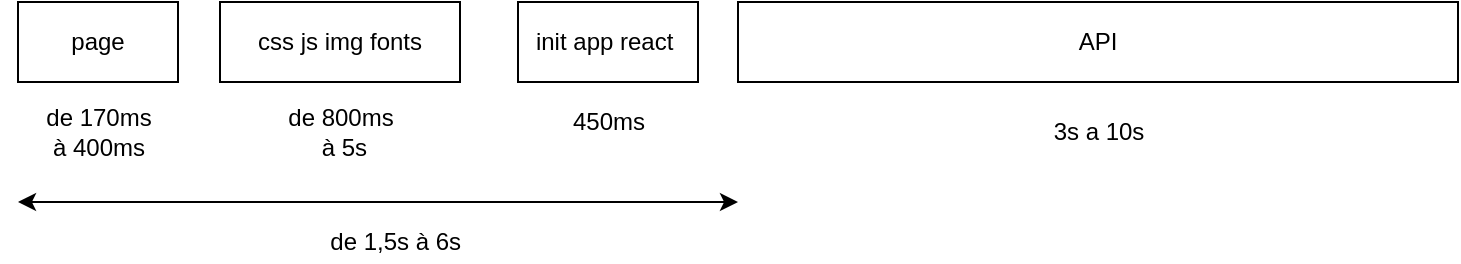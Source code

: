 <mxfile version="12.6.5" type="github">
  <diagram id="SFatx6inJWGA613mugG9" name="Page-1">
    <mxGraphModel dx="1386" dy="680" grid="1" gridSize="10" guides="1" tooltips="1" connect="1" arrows="1" fold="1" page="1" pageScale="1" pageWidth="850" pageHeight="1100" math="0" shadow="0">
      <root>
        <mxCell id="0"/>
        <mxCell id="1" value="user flow" style="locked=1;" parent="0" visible="0"/>
        <mxCell id="yeLjzOHxYckcCx6usaHH-2" value="actor" style="shape=umlActor;verticalLabelPosition=bottom;labelBackgroundColor=#ffffff;verticalAlign=top;html=1;outlineConnect=0;" parent="1" vertex="1">
          <mxGeometry x="10" y="180" width="40" height="75" as="geometry"/>
        </mxCell>
        <mxCell id="yeLjzOHxYckcCx6usaHH-8" value="" style="strokeWidth=1;shadow=0;dashed=0;align=center;html=1;shape=mxgraph.mockup.containers.browserWindow;rSize=0;strokeColor=#666666;strokeColor2=#008cff;strokeColor3=#c4c4c4;mainText=,;recursiveResize=0;" parent="1" vertex="1">
          <mxGeometry x="80" y="50" width="360" height="310" as="geometry"/>
        </mxCell>
        <mxCell id="yeLjzOHxYckcCx6usaHH-9" value="occ app" style="strokeWidth=1;shadow=0;dashed=0;align=center;html=1;shape=mxgraph.mockup.containers.anchor;fontSize=17;fontColor=#666666;align=left;" parent="yeLjzOHxYckcCx6usaHH-8" vertex="1">
          <mxGeometry x="60" y="12" width="110" height="26" as="geometry"/>
        </mxCell>
        <mxCell id="yeLjzOHxYckcCx6usaHH-10" value="https://cockpit.mydelivery.airbus.corp" style="strokeWidth=1;shadow=0;dashed=0;align=center;html=1;shape=mxgraph.mockup.containers.anchor;rSize=0;fontSize=12;fontColor=#666666;align=left;" parent="yeLjzOHxYckcCx6usaHH-8" vertex="1">
          <mxGeometry x="130" y="60" width="250" height="26" as="geometry"/>
        </mxCell>
        <mxCell id="yeLjzOHxYckcCx6usaHH-11" value="React app" style="rounded=1;whiteSpace=wrap;html=1;fontSize=17;fillColor=#dae8fc;strokeColor=#6c8ebf;fontColor=#007FFF;" parent="yeLjzOHxYckcCx6usaHH-8" vertex="1">
          <mxGeometry x="83" y="156" width="207" height="114" as="geometry"/>
        </mxCell>
        <mxCell id="yeLjzOHxYckcCx6usaHH-14" value="Platform API" style="ellipse;shape=cloud;whiteSpace=wrap;html=1;fontSize=17;fillColor=#ffe6cc;strokeColor=#d79b00;fontColor=#FF8000;" parent="1" vertex="1">
          <mxGeometry x="570" y="160" width="220" height="200" as="geometry"/>
        </mxCell>
        <mxCell id="yeLjzOHxYckcCx6usaHH-17" value="" style="endArrow=classic;startArrow=classic;html=1;fontSize=17;fontColor=#007FFF;fillColor=#f8cecc;strokeColor=#b85450;" parent="1" edge="1">
          <mxGeometry width="50" height="50" relative="1" as="geometry">
            <mxPoint x="460" y="217" as="sourcePoint"/>
            <mxPoint x="570" y="217" as="targetPoint"/>
          </mxGeometry>
        </mxCell>
        <mxCell id="yeLjzOHxYckcCx6usaHH-18" value="" style="endArrow=classic;startArrow=classic;html=1;fontSize=17;fontColor=#007FFF;fillColor=#f8cecc;strokeColor=#b85450;" parent="1" edge="1">
          <mxGeometry width="50" height="50" relative="1" as="geometry">
            <mxPoint x="460" y="238.5" as="sourcePoint"/>
            <mxPoint x="570" y="238.5" as="targetPoint"/>
          </mxGeometry>
        </mxCell>
        <mxCell id="yeLjzOHxYckcCx6usaHH-19" value="" style="endArrow=classic;startArrow=classic;html=1;fontSize=17;fontColor=#007FFF;fillColor=#f8cecc;strokeColor=#b85450;" parent="1" edge="1">
          <mxGeometry width="50" height="50" relative="1" as="geometry">
            <mxPoint x="460" y="290" as="sourcePoint"/>
            <mxPoint x="570" y="290" as="targetPoint"/>
          </mxGeometry>
        </mxCell>
        <mxCell id="yeLjzOHxYckcCx6usaHH-20" value="" style="endArrow=classic;startArrow=classic;html=1;fontSize=17;fontColor=#007FFF;fillColor=#f8cecc;strokeColor=#b85450;" parent="1" edge="1">
          <mxGeometry width="50" height="50" relative="1" as="geometry">
            <mxPoint x="460" y="310" as="sourcePoint"/>
            <mxPoint x="570" y="310" as="targetPoint"/>
          </mxGeometry>
        </mxCell>
        <mxCell id="yeLjzOHxYckcCx6usaHH-21" value="" style="endArrow=classic;startArrow=classic;html=1;fontSize=17;fontColor=#007FFF;fillColor=#f8cecc;strokeColor=#b85450;" parent="1" edge="1">
          <mxGeometry width="50" height="50" relative="1" as="geometry">
            <mxPoint x="460" y="329" as="sourcePoint"/>
            <mxPoint x="570" y="329" as="targetPoint"/>
          </mxGeometry>
        </mxCell>
        <mxCell id="yeLjzOHxYckcCx6usaHH-22" value="&lt;b&gt;&lt;font color=&quot;#cc0000&quot;&gt;...&lt;/font&gt;&lt;/b&gt;" style="text;html=1;align=center;verticalAlign=middle;resizable=0;points=[];autosize=1;fontSize=17;fontColor=#007FFF;" parent="1" vertex="1">
          <mxGeometry x="500" y="245" width="30" height="30" as="geometry"/>
        </mxCell>
        <mxCell id="yeLjzOHxYckcCx6usaHH-23" value="One page or action &lt;br&gt;could require &lt;br&gt;multiple API calls" style="text;html=1;align=center;verticalAlign=middle;resizable=0;points=[];autosize=1;fontSize=17;fontColor=#FF8000;" parent="1" vertex="1">
          <mxGeometry x="440" y="340" width="160" height="70" as="geometry"/>
        </mxCell>
        <mxCell id="Cu2Z_MZiyGJVQvHpQqnQ-1" value="loop problem" style="locked=1;" parent="0" visible="0"/>
        <mxCell id="Cu2Z_MZiyGJVQvHpQqnQ-2" value="" style="shape=mxgraph.bpmn.loop;html=1;outlineConnect=0;" parent="Cu2Z_MZiyGJVQvHpQqnQ-1" vertex="1">
          <mxGeometry x="250" y="130" width="40" height="34" as="geometry"/>
        </mxCell>
        <mxCell id="Cu2Z_MZiyGJVQvHpQqnQ-4" value="elem1&lt;br&gt;&lt;br&gt;...&lt;br&gt;&lt;br&gt;....&lt;br&gt;&lt;br&gt;&lt;br&gt;elem N&lt;br&gt;&lt;br&gt;" style="rounded=0;whiteSpace=wrap;html=1;" parent="Cu2Z_MZiyGJVQvHpQqnQ-1" vertex="1">
          <mxGeometry x="140" y="110" width="90" height="170" as="geometry"/>
        </mxCell>
        <mxCell id="Cu2Z_MZiyGJVQvHpQqnQ-5" value="sub elem 1&lt;br&gt;...&lt;br&gt;&lt;br&gt;sub elem W&lt;br&gt;" style="rounded=0;whiteSpace=wrap;html=1;" parent="Cu2Z_MZiyGJVQvHpQqnQ-1" vertex="1">
          <mxGeometry x="290" y="164" width="70" height="76" as="geometry"/>
        </mxCell>
        <mxCell id="Cu2Z_MZiyGJVQvHpQqnQ-6" value="" style="shape=mxgraph.bpmn.loop;html=1;outlineConnect=0;" parent="Cu2Z_MZiyGJVQvHpQqnQ-1" vertex="1">
          <mxGeometry x="380" y="185" width="40" height="34" as="geometry"/>
        </mxCell>
        <mxCell id="Cu2Z_MZiyGJVQvHpQqnQ-7" value="sub sub ..." style="rounded=0;whiteSpace=wrap;html=1;" parent="Cu2Z_MZiyGJVQvHpQqnQ-1" vertex="1">
          <mxGeometry x="430" y="204" width="70" height="76" as="geometry"/>
        </mxCell>
        <mxCell id="Cu2Z_MZiyGJVQvHpQqnQ-8" value="loop" style="text;html=1;align=center;verticalAlign=middle;resizable=0;points=[];autosize=1;" parent="Cu2Z_MZiyGJVQvHpQqnQ-1" vertex="1">
          <mxGeometry x="250" y="110" width="40" height="20" as="geometry"/>
        </mxCell>
        <mxCell id="Cu2Z_MZiyGJVQvHpQqnQ-9" value="loop" style="text;html=1;align=center;verticalAlign=middle;resizable=0;points=[];autosize=1;" parent="Cu2Z_MZiyGJVQvHpQqnQ-1" vertex="1">
          <mxGeometry x="380" y="164" width="40" height="20" as="geometry"/>
        </mxCell>
        <mxCell id="Cu2Z_MZiyGJVQvHpQqnQ-10" value="Limiter le nombre d&#39;éléments&lt;br&gt;&amp;nbsp;de plus haut niveau sera souvent &lt;br&gt;un facteur d&#39;amélioration des performances" style="text;html=1;align=center;verticalAlign=middle;resizable=0;points=[];autosize=1;" parent="Cu2Z_MZiyGJVQvHpQqnQ-1" vertex="1">
          <mxGeometry x="70" y="300" width="250" height="50" as="geometry"/>
        </mxCell>
        <mxCell id="66aSbUPal-WNDFXzIOLL-1" value="timeline" parent="0"/>
        <mxCell id="66aSbUPal-WNDFXzIOLL-3" value="page" style="rounded=0;whiteSpace=wrap;html=1;" vertex="1" parent="66aSbUPal-WNDFXzIOLL-1">
          <mxGeometry x="40" y="140" width="80" height="40" as="geometry"/>
        </mxCell>
        <mxCell id="66aSbUPal-WNDFXzIOLL-4" value="css js img fonts" style="rounded=0;whiteSpace=wrap;html=1;" vertex="1" parent="66aSbUPal-WNDFXzIOLL-1">
          <mxGeometry x="141" y="140" width="120" height="40" as="geometry"/>
        </mxCell>
        <mxCell id="66aSbUPal-WNDFXzIOLL-5" value="init app react&amp;nbsp;" style="rounded=0;whiteSpace=wrap;html=1;" vertex="1" parent="66aSbUPal-WNDFXzIOLL-1">
          <mxGeometry x="290" y="140" width="90" height="40" as="geometry"/>
        </mxCell>
        <mxCell id="66aSbUPal-WNDFXzIOLL-6" value="API" style="rounded=0;whiteSpace=wrap;html=1;" vertex="1" parent="66aSbUPal-WNDFXzIOLL-1">
          <mxGeometry x="400" y="140" width="360" height="40" as="geometry"/>
        </mxCell>
        <mxCell id="66aSbUPal-WNDFXzIOLL-9" value="de 170ms &lt;br&gt;à 400ms" style="text;html=1;align=center;verticalAlign=middle;resizable=0;points=[];autosize=1;" vertex="1" parent="66aSbUPal-WNDFXzIOLL-1">
          <mxGeometry x="45" y="190" width="70" height="30" as="geometry"/>
        </mxCell>
        <mxCell id="66aSbUPal-WNDFXzIOLL-10" value="de 800ms&lt;br&gt;&amp;nbsp;à&amp;nbsp;5s" style="text;html=1;align=center;verticalAlign=middle;resizable=0;points=[];autosize=1;" vertex="1" parent="66aSbUPal-WNDFXzIOLL-1">
          <mxGeometry x="166" y="190" width="70" height="30" as="geometry"/>
        </mxCell>
        <mxCell id="66aSbUPal-WNDFXzIOLL-11" value="450ms" style="text;html=1;align=center;verticalAlign=middle;resizable=0;points=[];autosize=1;" vertex="1" parent="66aSbUPal-WNDFXzIOLL-1">
          <mxGeometry x="310" y="190" width="50" height="20" as="geometry"/>
        </mxCell>
        <mxCell id="66aSbUPal-WNDFXzIOLL-14" value="3s a 10s" style="text;html=1;align=center;verticalAlign=middle;resizable=0;points=[];autosize=1;" vertex="1" parent="66aSbUPal-WNDFXzIOLL-1">
          <mxGeometry x="550" y="195" width="60" height="20" as="geometry"/>
        </mxCell>
        <mxCell id="66aSbUPal-WNDFXzIOLL-15" value="" style="endArrow=classic;startArrow=classic;html=1;" edge="1" parent="66aSbUPal-WNDFXzIOLL-1">
          <mxGeometry width="50" height="50" relative="1" as="geometry">
            <mxPoint x="40" y="240" as="sourcePoint"/>
            <mxPoint x="400" y="240" as="targetPoint"/>
          </mxGeometry>
        </mxCell>
        <mxCell id="66aSbUPal-WNDFXzIOLL-16" value="de 1,5s à 6s&amp;nbsp;" style="text;html=1;align=center;verticalAlign=middle;resizable=0;points=[];autosize=1;" vertex="1" parent="66aSbUPal-WNDFXzIOLL-1">
          <mxGeometry x="190" y="250" width="80" height="20" as="geometry"/>
        </mxCell>
      </root>
    </mxGraphModel>
  </diagram>
</mxfile>
